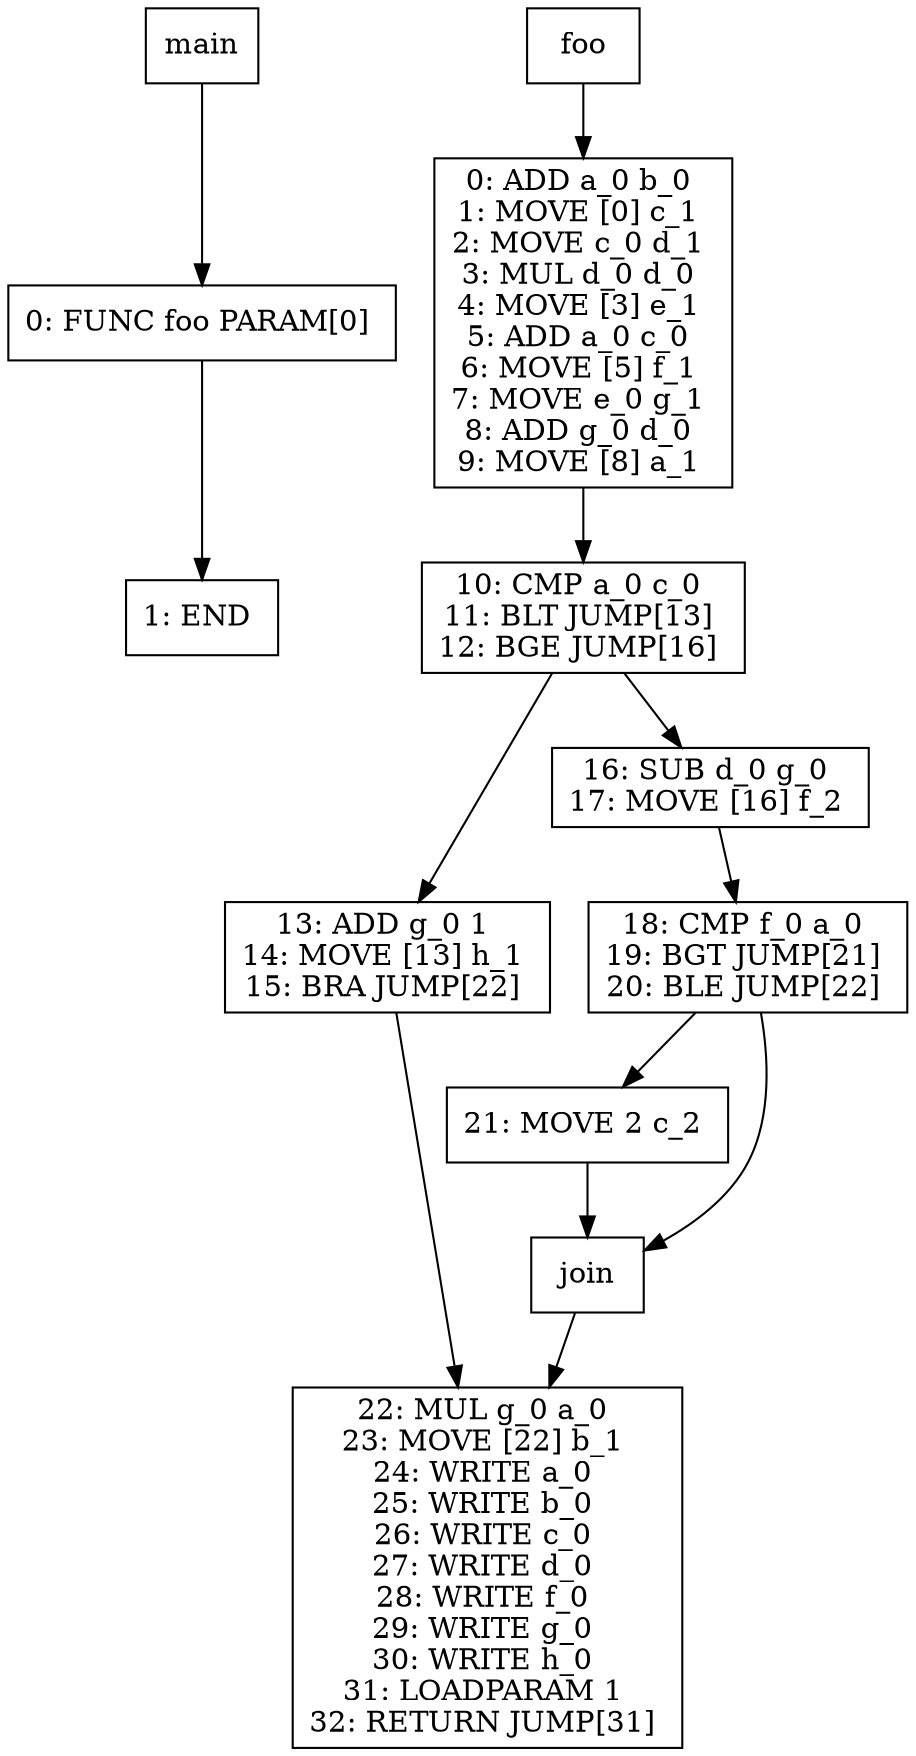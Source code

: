 digraph test018 {
node [shape=box]
1[label="main"]
1 -> 25
25[label="0: FUNC foo PARAM[0] 
"]
25 -> 26
26[label="1: END 
"]
2[label="foo"]
2 -> 4
4[label="0: ADD a_0 b_0 
1: MOVE [0] c_1 
2: MOVE c_0 d_1 
3: MUL d_0 d_0 
4: MOVE [3] e_1 
5: ADD a_0 c_0 
6: MOVE [5] f_1 
7: MOVE e_0 g_1 
8: ADD g_0 d_0 
9: MOVE [8] a_1 
"]
4 -> 10
10[label="10: CMP a_0 c_0 
11: BLT JUMP[13] 
12: BGE JUMP[16] 
"]
10 -> 12
12[label="13: ADD g_0 1 
14: MOVE [13] h_1 
15: BRA JUMP[22] 
"]
12 -> 11
11[label="22: MUL g_0 a_0 
23: MOVE [22] b_1 
24: WRITE a_0 
25: WRITE b_0 
26: WRITE c_0 
27: WRITE d_0 
28: WRITE f_0 
29: WRITE g_0 
30: WRITE h_0 
31: LOADPARAM 1 
32: RETURN JUMP[31] 
"]
10 -> 13
13[label="16: SUB d_0 g_0 
17: MOVE [16] f_2 
"]
13 -> 14
14[label="18: CMP f_0 a_0 
19: BGT JUMP[21] 
20: BLE JUMP[22] 
"]
14 -> 16
16[label="21: MOVE 2 c_2 
"]
16 -> 15
15[label="join"]
15 -> 11
14 -> 15
}
